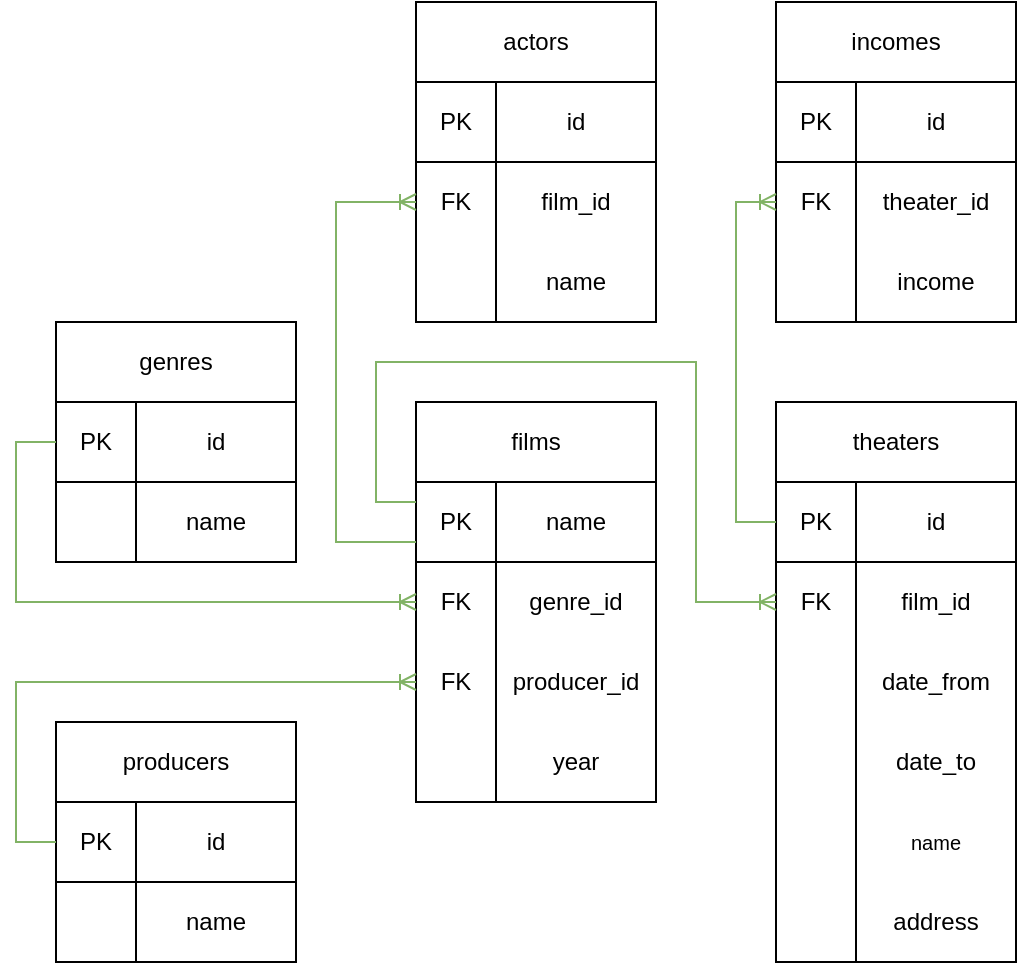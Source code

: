 <mxfile version="20.2.8" type="device"><diagram id="X6W4TSZzr6T8Zar_uZkM" name="Страница 1"><mxGraphModel dx="1237" dy="744" grid="1" gridSize="10" guides="1" tooltips="1" connect="1" arrows="1" fold="1" page="1" pageScale="1" pageWidth="1169" pageHeight="827" math="0" shadow="0"><root><mxCell id="0"/><mxCell id="1" parent="0"/><mxCell id="B4Bpnhc1BgL6hzNpwb6D-1" value="theaters" style="rounded=0;whiteSpace=wrap;html=1;" vertex="1" parent="1"><mxGeometry x="440" y="260" width="120" height="40" as="geometry"/></mxCell><mxCell id="B4Bpnhc1BgL6hzNpwb6D-2" value="" style="rounded=0;whiteSpace=wrap;html=1;" vertex="1" parent="1"><mxGeometry x="440" y="300" width="40" height="240" as="geometry"/></mxCell><mxCell id="B4Bpnhc1BgL6hzNpwb6D-3" value="" style="rounded=0;whiteSpace=wrap;html=1;" vertex="1" parent="1"><mxGeometry x="480" y="300" width="80" height="240" as="geometry"/></mxCell><mxCell id="B4Bpnhc1BgL6hzNpwb6D-4" value="films" style="rounded=0;whiteSpace=wrap;html=1;" vertex="1" parent="1"><mxGeometry x="260" y="260" width="120" height="40" as="geometry"/></mxCell><mxCell id="B4Bpnhc1BgL6hzNpwb6D-5" value="" style="rounded=0;whiteSpace=wrap;html=1;" vertex="1" parent="1"><mxGeometry x="260" y="300" width="40" height="160" as="geometry"/></mxCell><mxCell id="B4Bpnhc1BgL6hzNpwb6D-6" value="" style="rounded=0;whiteSpace=wrap;html=1;" vertex="1" parent="1"><mxGeometry x="300" y="300" width="80" height="160" as="geometry"/></mxCell><mxCell id="B4Bpnhc1BgL6hzNpwb6D-7" value="actors" style="rounded=0;whiteSpace=wrap;html=1;" vertex="1" parent="1"><mxGeometry x="260" y="60" width="120" height="40" as="geometry"/></mxCell><mxCell id="B4Bpnhc1BgL6hzNpwb6D-8" value="" style="rounded=0;whiteSpace=wrap;html=1;" vertex="1" parent="1"><mxGeometry x="260" y="100" width="40" height="120" as="geometry"/></mxCell><mxCell id="B4Bpnhc1BgL6hzNpwb6D-9" value="" style="rounded=0;whiteSpace=wrap;html=1;" vertex="1" parent="1"><mxGeometry x="300" y="100" width="80" height="120" as="geometry"/></mxCell><mxCell id="B4Bpnhc1BgL6hzNpwb6D-10" value="producers" style="rounded=0;whiteSpace=wrap;html=1;" vertex="1" parent="1"><mxGeometry x="80" y="420" width="120" height="40" as="geometry"/></mxCell><mxCell id="B4Bpnhc1BgL6hzNpwb6D-11" value="" style="rounded=0;whiteSpace=wrap;html=1;" vertex="1" parent="1"><mxGeometry x="80" y="460" width="40" height="80" as="geometry"/></mxCell><mxCell id="B4Bpnhc1BgL6hzNpwb6D-12" value="" style="rounded=0;whiteSpace=wrap;html=1;" vertex="1" parent="1"><mxGeometry x="120" y="460" width="80" height="80" as="geometry"/></mxCell><mxCell id="B4Bpnhc1BgL6hzNpwb6D-13" value="genres" style="rounded=0;whiteSpace=wrap;html=1;" vertex="1" parent="1"><mxGeometry x="80" y="220" width="120" height="40" as="geometry"/></mxCell><mxCell id="B4Bpnhc1BgL6hzNpwb6D-14" value="" style="rounded=0;whiteSpace=wrap;html=1;" vertex="1" parent="1"><mxGeometry x="80" y="260" width="40" height="80" as="geometry"/></mxCell><mxCell id="B4Bpnhc1BgL6hzNpwb6D-15" value="" style="rounded=0;whiteSpace=wrap;html=1;" vertex="1" parent="1"><mxGeometry x="120" y="260" width="80" height="80" as="geometry"/></mxCell><mxCell id="B4Bpnhc1BgL6hzNpwb6D-16" value="incomes" style="rounded=0;whiteSpace=wrap;html=1;" vertex="1" parent="1"><mxGeometry x="440" y="60" width="120" height="40" as="geometry"/></mxCell><mxCell id="B4Bpnhc1BgL6hzNpwb6D-17" value="" style="rounded=0;whiteSpace=wrap;html=1;" vertex="1" parent="1"><mxGeometry x="440" y="100" width="40" height="120" as="geometry"/></mxCell><mxCell id="B4Bpnhc1BgL6hzNpwb6D-18" value="" style="rounded=0;whiteSpace=wrap;html=1;" vertex="1" parent="1"><mxGeometry x="480" y="100" width="80" height="120" as="geometry"/></mxCell><mxCell id="B4Bpnhc1BgL6hzNpwb6D-19" value="name" style="text;html=1;strokeColor=default;fillColor=none;align=center;verticalAlign=middle;whiteSpace=wrap;rounded=0;" vertex="1" parent="1"><mxGeometry x="300" y="300" width="80" height="40" as="geometry"/></mxCell><mxCell id="B4Bpnhc1BgL6hzNpwb6D-20" value="PK" style="text;html=1;strokeColor=default;fillColor=none;align=center;verticalAlign=middle;whiteSpace=wrap;rounded=0;" vertex="1" parent="1"><mxGeometry x="260" y="300" width="40" height="40" as="geometry"/></mxCell><mxCell id="B4Bpnhc1BgL6hzNpwb6D-21" value="id" style="text;html=1;strokeColor=default;fillColor=none;align=center;verticalAlign=middle;whiteSpace=wrap;rounded=0;" vertex="1" parent="1"><mxGeometry x="300" y="100" width="80" height="40" as="geometry"/></mxCell><mxCell id="B4Bpnhc1BgL6hzNpwb6D-22" value="PK" style="text;html=1;strokeColor=default;fillColor=none;align=center;verticalAlign=middle;whiteSpace=wrap;rounded=0;" vertex="1" parent="1"><mxGeometry x="260" y="100" width="40" height="40" as="geometry"/></mxCell><mxCell id="B4Bpnhc1BgL6hzNpwb6D-23" value="genre_id" style="text;html=1;strokeColor=none;fillColor=none;align=center;verticalAlign=middle;whiteSpace=wrap;rounded=0;" vertex="1" parent="1"><mxGeometry x="300" y="340" width="80" height="40" as="geometry"/></mxCell><mxCell id="B4Bpnhc1BgL6hzNpwb6D-24" value="producer_id" style="text;html=1;strokeColor=none;fillColor=none;align=center;verticalAlign=middle;whiteSpace=wrap;rounded=0;" vertex="1" parent="1"><mxGeometry x="300" y="380" width="80" height="40" as="geometry"/></mxCell><mxCell id="B4Bpnhc1BgL6hzNpwb6D-25" value="PK" style="text;html=1;strokeColor=default;fillColor=none;align=center;verticalAlign=middle;whiteSpace=wrap;rounded=0;" vertex="1" parent="1"><mxGeometry x="80" y="260" width="40" height="40" as="geometry"/></mxCell><mxCell id="B4Bpnhc1BgL6hzNpwb6D-26" value="id" style="text;html=1;strokeColor=default;fillColor=none;align=center;verticalAlign=middle;whiteSpace=wrap;rounded=0;" vertex="1" parent="1"><mxGeometry x="120" y="260" width="80" height="40" as="geometry"/></mxCell><mxCell id="B4Bpnhc1BgL6hzNpwb6D-28" value="name" style="text;html=1;strokeColor=none;fillColor=none;align=center;verticalAlign=middle;whiteSpace=wrap;rounded=0;" vertex="1" parent="1"><mxGeometry x="120" y="300" width="80" height="40" as="geometry"/></mxCell><mxCell id="B4Bpnhc1BgL6hzNpwb6D-29" value="FK" style="text;html=1;strokeColor=none;fillColor=none;align=center;verticalAlign=middle;whiteSpace=wrap;rounded=0;" vertex="1" parent="1"><mxGeometry x="260" y="340" width="40" height="40" as="geometry"/></mxCell><mxCell id="B4Bpnhc1BgL6hzNpwb6D-30" value="FK" style="text;html=1;strokeColor=none;fillColor=none;align=center;verticalAlign=middle;whiteSpace=wrap;rounded=0;" vertex="1" parent="1"><mxGeometry x="260" y="380" width="40" height="40" as="geometry"/></mxCell><mxCell id="B4Bpnhc1BgL6hzNpwb6D-31" value="year" style="text;html=1;strokeColor=none;fillColor=none;align=center;verticalAlign=middle;whiteSpace=wrap;rounded=0;" vertex="1" parent="1"><mxGeometry x="300" y="420" width="80" height="40" as="geometry"/></mxCell><mxCell id="B4Bpnhc1BgL6hzNpwb6D-32" value="name" style="text;html=1;strokeColor=none;fillColor=none;align=center;verticalAlign=middle;whiteSpace=wrap;rounded=0;" vertex="1" parent="1"><mxGeometry x="300" y="180" width="80" height="40" as="geometry"/></mxCell><mxCell id="B4Bpnhc1BgL6hzNpwb6D-33" value="id" style="text;html=1;strokeColor=default;fillColor=none;align=center;verticalAlign=middle;whiteSpace=wrap;rounded=0;" vertex="1" parent="1"><mxGeometry x="480" y="300" width="80" height="40" as="geometry"/></mxCell><mxCell id="B4Bpnhc1BgL6hzNpwb6D-34" value="PK" style="text;html=1;strokeColor=default;fillColor=none;align=center;verticalAlign=middle;whiteSpace=wrap;rounded=0;" vertex="1" parent="1"><mxGeometry x="440" y="300" width="40" height="40" as="geometry"/></mxCell><mxCell id="B4Bpnhc1BgL6hzNpwb6D-35" value="&lt;font style=&quot;font-size: 10px;&quot;&gt;name&lt;/font&gt;" style="text;html=1;strokeColor=none;fillColor=none;align=center;verticalAlign=middle;whiteSpace=wrap;rounded=0;" vertex="1" parent="1"><mxGeometry x="480" y="460" width="80" height="40" as="geometry"/></mxCell><mxCell id="B4Bpnhc1BgL6hzNpwb6D-36" value="date_from" style="text;html=1;strokeColor=none;fillColor=none;align=center;verticalAlign=middle;whiteSpace=wrap;rounded=0;" vertex="1" parent="1"><mxGeometry x="480" y="380" width="80" height="40" as="geometry"/></mxCell><mxCell id="B4Bpnhc1BgL6hzNpwb6D-37" value="date_to" style="text;html=1;strokeColor=none;fillColor=none;align=center;verticalAlign=middle;whiteSpace=wrap;rounded=0;" vertex="1" parent="1"><mxGeometry x="480" y="420" width="80" height="40" as="geometry"/></mxCell><mxCell id="B4Bpnhc1BgL6hzNpwb6D-38" value="film_id" style="text;html=1;strokeColor=none;fillColor=none;align=center;verticalAlign=middle;whiteSpace=wrap;rounded=0;" vertex="1" parent="1"><mxGeometry x="300" y="140" width="80" height="40" as="geometry"/></mxCell><mxCell id="B4Bpnhc1BgL6hzNpwb6D-39" value="FK" style="text;html=1;strokeColor=none;fillColor=none;align=center;verticalAlign=middle;whiteSpace=wrap;rounded=0;" vertex="1" parent="1"><mxGeometry x="260" y="140" width="40" height="40" as="geometry"/></mxCell><mxCell id="B4Bpnhc1BgL6hzNpwb6D-41" value="film_id" style="text;html=1;strokeColor=none;fillColor=none;align=center;verticalAlign=middle;whiteSpace=wrap;rounded=0;" vertex="1" parent="1"><mxGeometry x="480" y="340" width="80" height="40" as="geometry"/></mxCell><mxCell id="B4Bpnhc1BgL6hzNpwb6D-42" value="id" style="text;html=1;strokeColor=default;fillColor=none;align=center;verticalAlign=middle;whiteSpace=wrap;rounded=0;" vertex="1" parent="1"><mxGeometry x="120" y="460" width="80" height="40" as="geometry"/></mxCell><mxCell id="B4Bpnhc1BgL6hzNpwb6D-43" value="PK" style="text;html=1;strokeColor=default;fillColor=none;align=center;verticalAlign=middle;whiteSpace=wrap;rounded=0;" vertex="1" parent="1"><mxGeometry x="80" y="460" width="40" height="40" as="geometry"/></mxCell><mxCell id="B4Bpnhc1BgL6hzNpwb6D-44" value="name" style="text;html=1;strokeColor=none;fillColor=none;align=center;verticalAlign=middle;whiteSpace=wrap;rounded=0;" vertex="1" parent="1"><mxGeometry x="120" y="500" width="80" height="40" as="geometry"/></mxCell><mxCell id="B4Bpnhc1BgL6hzNpwb6D-45" value="address" style="text;html=1;strokeColor=none;fillColor=none;align=center;verticalAlign=middle;whiteSpace=wrap;rounded=0;" vertex="1" parent="1"><mxGeometry x="480" y="500" width="80" height="40" as="geometry"/></mxCell><mxCell id="B4Bpnhc1BgL6hzNpwb6D-46" value="FK" style="text;html=1;strokeColor=none;fillColor=none;align=center;verticalAlign=middle;whiteSpace=wrap;rounded=0;" vertex="1" parent="1"><mxGeometry x="440" y="340" width="40" height="40" as="geometry"/></mxCell><mxCell id="B4Bpnhc1BgL6hzNpwb6D-49" value="" style="edgeStyle=orthogonalEdgeStyle;fontSize=12;html=1;endArrow=ERoneToMany;rounded=0;exitX=0;exitY=0.5;exitDx=0;exitDy=0;entryX=0;entryY=0.5;entryDx=0;entryDy=0;fillColor=#d5e8d4;strokeColor=#82b366;" edge="1" parent="1" source="B4Bpnhc1BgL6hzNpwb6D-43" target="B4Bpnhc1BgL6hzNpwb6D-30"><mxGeometry width="100" height="100" relative="1" as="geometry"><mxPoint x="180" y="400" as="sourcePoint"/><mxPoint x="280" y="300" as="targetPoint"/><Array as="points"><mxPoint x="60" y="480"/><mxPoint x="60" y="400"/></Array></mxGeometry></mxCell><mxCell id="B4Bpnhc1BgL6hzNpwb6D-50" value="" style="edgeStyle=orthogonalEdgeStyle;fontSize=12;html=1;endArrow=ERoneToMany;rounded=0;entryX=0;entryY=0.5;entryDx=0;entryDy=0;fillColor=#d5e8d4;strokeColor=#82b366;exitX=0;exitY=0.25;exitDx=0;exitDy=0;" edge="1" parent="1" source="B4Bpnhc1BgL6hzNpwb6D-14" target="B4Bpnhc1BgL6hzNpwb6D-29"><mxGeometry width="100" height="100" relative="1" as="geometry"><mxPoint x="30" y="360" as="sourcePoint"/><mxPoint x="210" y="360" as="targetPoint"/><Array as="points"><mxPoint x="60" y="280"/><mxPoint x="60" y="360"/></Array></mxGeometry></mxCell><mxCell id="B4Bpnhc1BgL6hzNpwb6D-51" value="" style="edgeStyle=orthogonalEdgeStyle;fontSize=12;html=1;endArrow=ERoneToMany;rounded=0;fillColor=#d5e8d4;strokeColor=#82b366;entryX=0;entryY=0.5;entryDx=0;entryDy=0;exitX=0;exitY=0.75;exitDx=0;exitDy=0;" edge="1" parent="1" source="B4Bpnhc1BgL6hzNpwb6D-20" target="B4Bpnhc1BgL6hzNpwb6D-39"><mxGeometry width="100" height="100" relative="1" as="geometry"><mxPoint x="230" y="330" as="sourcePoint"/><mxPoint x="310" y="230" as="targetPoint"/><Array as="points"><mxPoint x="220" y="330"/><mxPoint x="220" y="160"/></Array></mxGeometry></mxCell><mxCell id="B4Bpnhc1BgL6hzNpwb6D-53" value="" style="edgeStyle=orthogonalEdgeStyle;fontSize=12;html=1;endArrow=ERoneToMany;rounded=0;entryX=0;entryY=0.5;entryDx=0;entryDy=0;exitX=0;exitY=0.25;exitDx=0;exitDy=0;fillColor=#d5e8d4;strokeColor=#82b366;" edge="1" parent="1" source="B4Bpnhc1BgL6hzNpwb6D-20" target="B4Bpnhc1BgL6hzNpwb6D-46"><mxGeometry width="100" height="100" relative="1" as="geometry"><mxPoint x="250" y="380" as="sourcePoint"/><mxPoint x="350" y="280" as="targetPoint"/><Array as="points"><mxPoint x="240" y="240"/><mxPoint x="400" y="240"/><mxPoint x="400" y="360"/></Array></mxGeometry></mxCell><mxCell id="B4Bpnhc1BgL6hzNpwb6D-54" value="id" style="text;html=1;strokeColor=default;fillColor=none;align=center;verticalAlign=middle;whiteSpace=wrap;rounded=0;" vertex="1" parent="1"><mxGeometry x="480" y="100" width="80" height="40" as="geometry"/></mxCell><mxCell id="B4Bpnhc1BgL6hzNpwb6D-55" value="PK" style="text;html=1;strokeColor=default;fillColor=none;align=center;verticalAlign=middle;whiteSpace=wrap;rounded=0;" vertex="1" parent="1"><mxGeometry x="440" y="100" width="40" height="40" as="geometry"/></mxCell><mxCell id="B4Bpnhc1BgL6hzNpwb6D-56" value="theater_id" style="text;html=1;strokeColor=none;fillColor=none;align=center;verticalAlign=middle;whiteSpace=wrap;rounded=0;" vertex="1" parent="1"><mxGeometry x="480" y="140" width="80" height="40" as="geometry"/></mxCell><mxCell id="B4Bpnhc1BgL6hzNpwb6D-57" value="income" style="text;html=1;strokeColor=none;fillColor=none;align=center;verticalAlign=middle;whiteSpace=wrap;rounded=0;" vertex="1" parent="1"><mxGeometry x="480" y="180" width="80" height="40" as="geometry"/></mxCell><mxCell id="B4Bpnhc1BgL6hzNpwb6D-58" value="FK" style="text;html=1;strokeColor=none;fillColor=none;align=center;verticalAlign=middle;whiteSpace=wrap;rounded=0;" vertex="1" parent="1"><mxGeometry x="440" y="140" width="40" height="40" as="geometry"/></mxCell><mxCell id="B4Bpnhc1BgL6hzNpwb6D-59" value="" style="edgeStyle=orthogonalEdgeStyle;fontSize=12;html=1;endArrow=ERoneToMany;rounded=0;exitX=0;exitY=0.5;exitDx=0;exitDy=0;entryX=0;entryY=0.5;entryDx=0;entryDy=0;fillColor=#d5e8d4;strokeColor=#82b366;" edge="1" parent="1" source="B4Bpnhc1BgL6hzNpwb6D-34" target="B4Bpnhc1BgL6hzNpwb6D-58"><mxGeometry width="100" height="100" relative="1" as="geometry"><mxPoint x="370" y="350" as="sourcePoint"/><mxPoint x="470" y="250" as="targetPoint"/><Array as="points"><mxPoint x="420" y="320"/><mxPoint x="420" y="160"/></Array></mxGeometry></mxCell></root></mxGraphModel></diagram></mxfile>